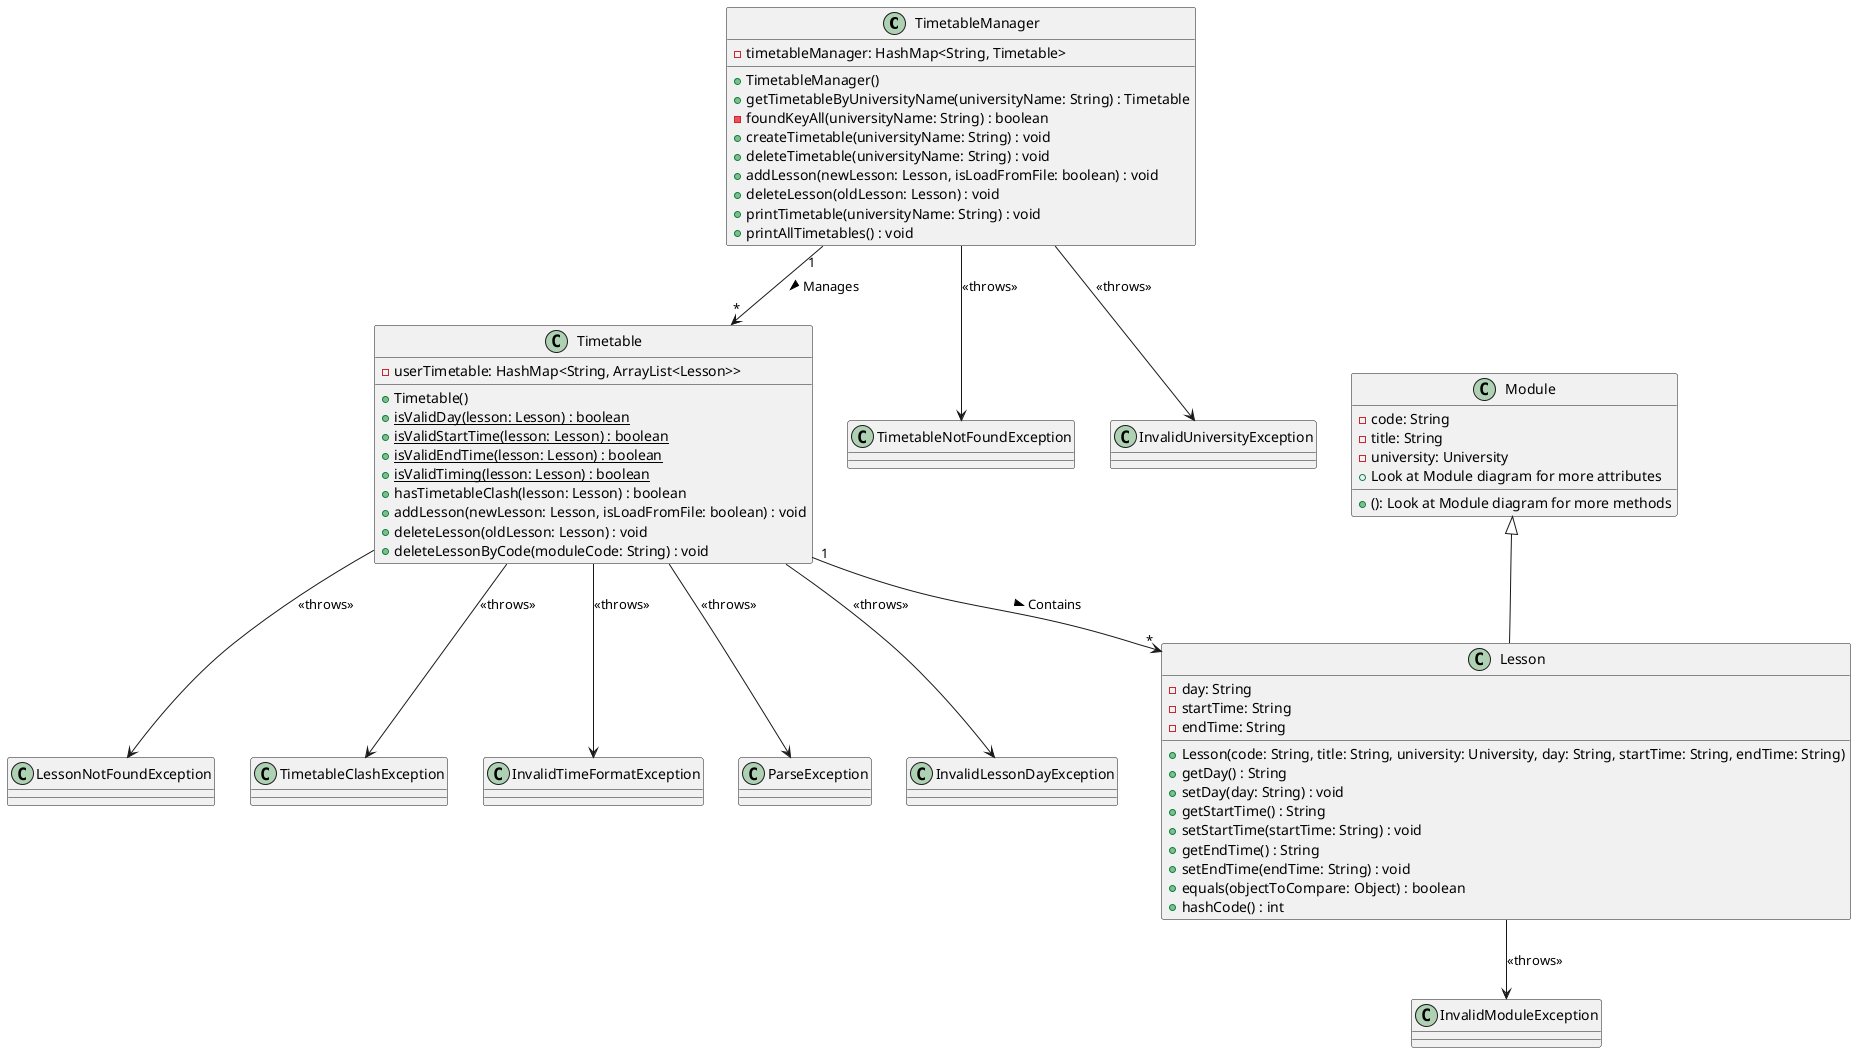 @startuml
'https://plantuml.com/class-diagram

class TimetableManager {
    - timetableManager: HashMap<String, Timetable>
    + TimetableManager()
    + getTimetableByUniversityName(universityName: String) : Timetable
    - foundKeyAll(universityName: String) : boolean
    + createTimetable(universityName: String) : void
    + deleteTimetable(universityName: String) : void
    + addLesson(newLesson: Lesson, isLoadFromFile: boolean) : void
    + deleteLesson(oldLesson: Lesson) : void
    + printTimetable(universityName: String) : void
    + printAllTimetables() : void
}

class Timetable {
    - userTimetable: HashMap<String, ArrayList<Lesson>>
    + Timetable()
    {static} + isValidDay(lesson: Lesson) : boolean
    {static} + isValidStartTime(lesson: Lesson) : boolean
    {static} + isValidEndTime(lesson: Lesson) : boolean
    {static} + isValidTiming(lesson: Lesson) : boolean
    + hasTimetableClash(lesson: Lesson) : boolean
    + addLesson(newLesson: Lesson, isLoadFromFile: boolean) : void
    + deleteLesson(oldLesson: Lesson) : void
    + deleteLessonByCode(moduleCode: String) : void
}

class Lesson {
    - day: String
    - startTime: String
    - endTime: String
    + Lesson(code: String, title: String, university: University, day: String, startTime: String, endTime: String)
    + getDay() : String
    + setDay(day: String) : void
    + getStartTime() : String
    + setStartTime(startTime: String) : void
    + getEndTime() : String
    + setEndTime(endTime: String) : void
    + equals(objectToCompare: Object) : boolean
    + hashCode() : int
}

class Module {
    - code: String
    - title: String
    - university: University
    + Look at Module diagram for more attributes
    + (): Look at Module diagram for more methods
}

class LessonNotFoundException {
}

class TimetableNotFoundException {
}

class TimetableClashException {
}

class InvalidModuleException {
}

class InvalidTimeFormatException {
}

class ParseException {
}

class InvalidLessonDayException {
}

class InvalidUniversityException {
}

TimetableManager "1" --> "*" Timetable :> Manages
Timetable "1" --> "*" Lesson :> Contains
Lesson --> InvalidModuleException : <<throws>>
Timetable --> InvalidTimeFormatException : <<throws>>
Timetable --> TimetableClashException : <<throws>>
Timetable --> ParseException : <<throws>>
Timetable --> LessonNotFoundException : <<throws>>
Timetable --> InvalidLessonDayException : <<throws>>
TimetableManager --> TimetableNotFoundException : <<throws>>
TimetableManager --> InvalidUniversityException : <<throws>>
Module <|-- Lesson

@enduml